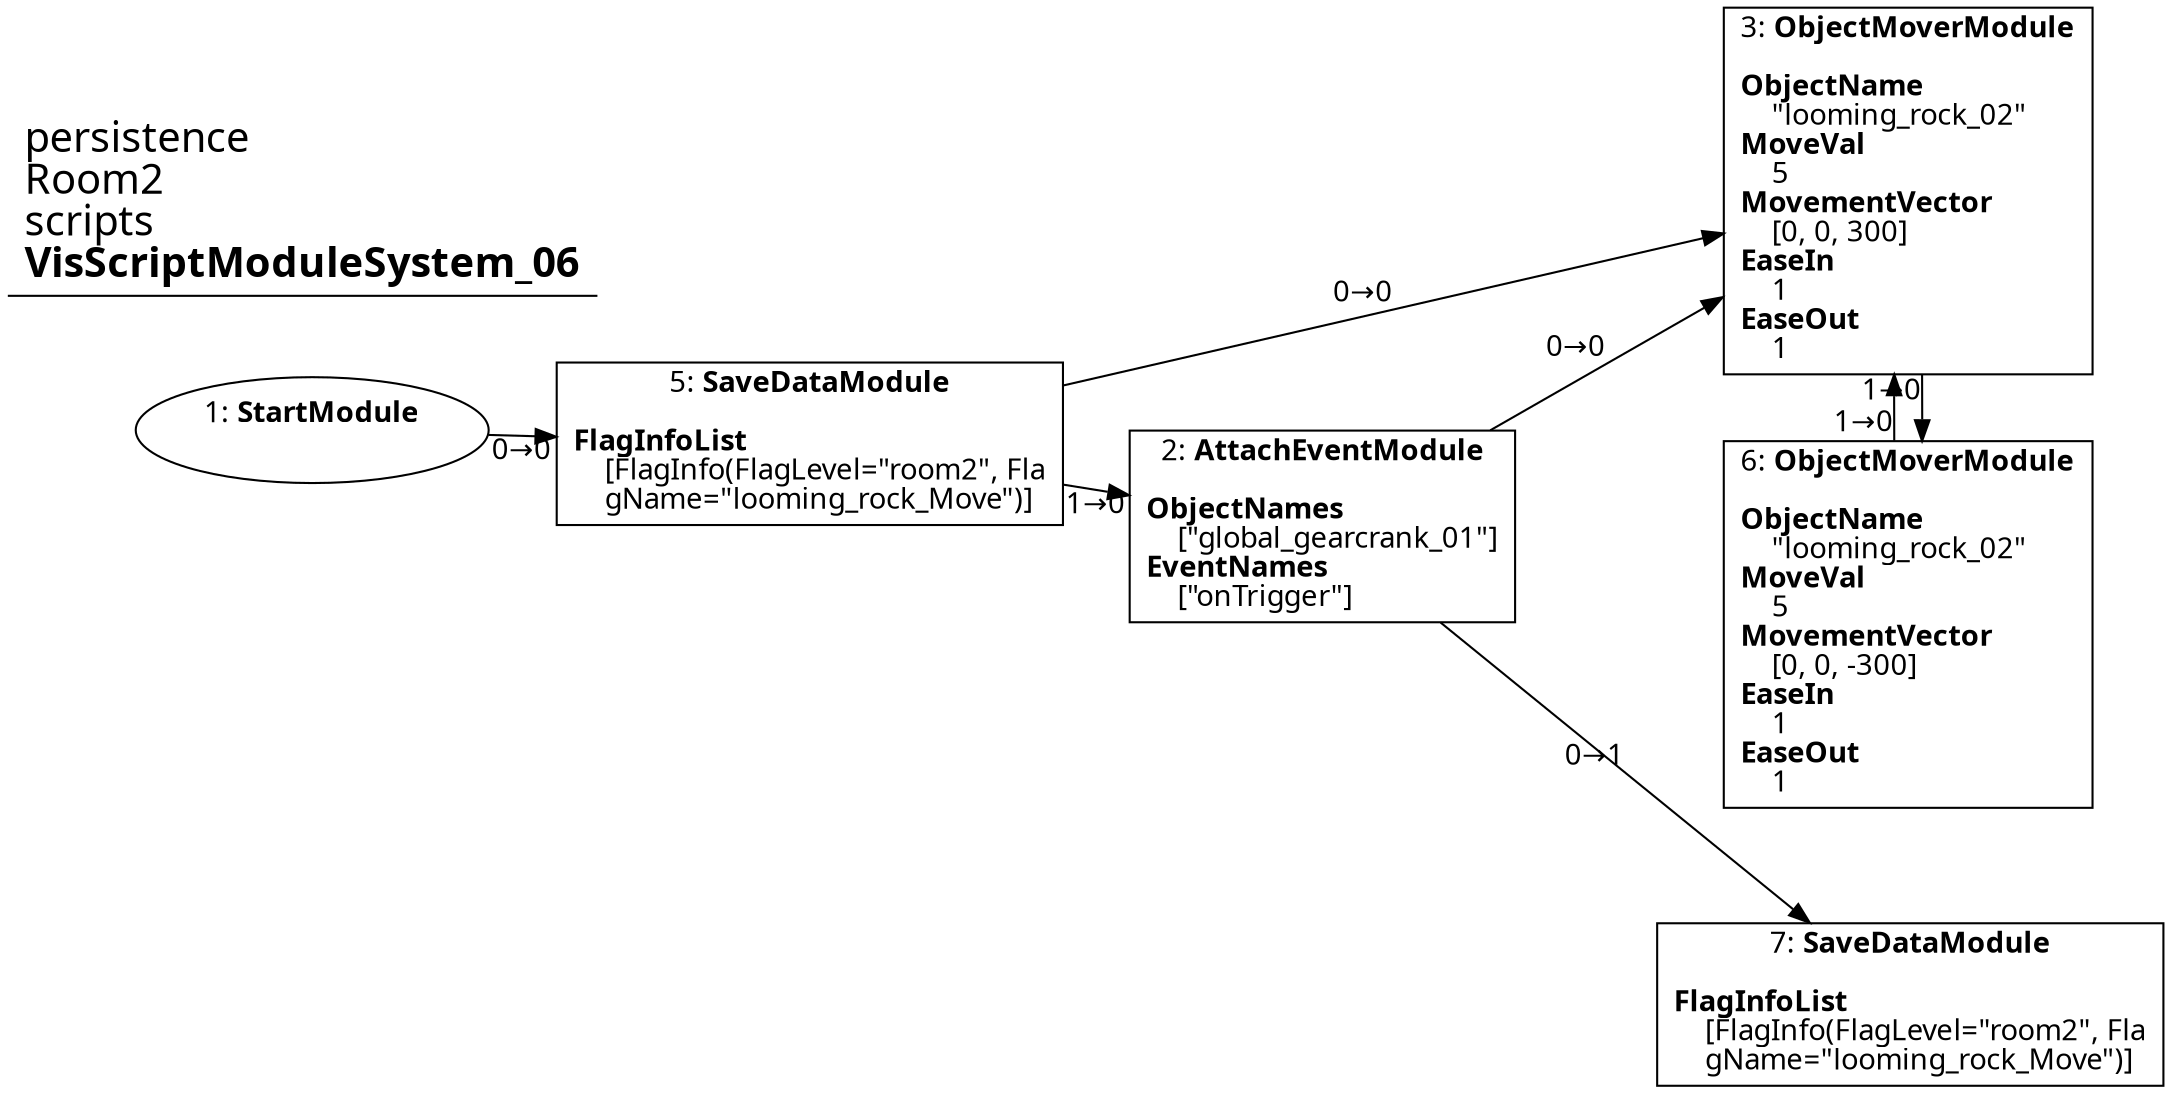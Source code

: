 digraph {
    layout = fdp;
    overlap = prism;
    sep = "+16";
    splines = spline;

    node [ shape = box ];

    graph [ fontname = "Segoe UI" ];
    node [ fontname = "Segoe UI" ];
    edge [ fontname = "Segoe UI" ];

    1 [ label = <1: <b>StartModule</b><br/><br/>> ];
    1 [ shape = oval ]
    1 [ pos = "-0.029000001,-0.22100002!" ];
    1 -> 5 [ label = "0→0" ];

    2 [ label = <2: <b>AttachEventModule</b><br/><br/><b>ObjectNames</b><br align="left"/>    [&quot;global_gearcrank_01&quot;]<br align="left"/><b>EventNames</b><br align="left"/>    [&quot;onTrigger&quot;]<br align="left"/>> ];
    2 [ pos = "0.39800003,-0.261!" ];
    2 -> 3 [ label = "0→0" ];
    2 -> 7 [ label = "0→1" ];

    3 [ label = <3: <b>ObjectMoverModule</b><br/><br/><b>ObjectName</b><br align="left"/>    &quot;looming_rock_02&quot;<br align="left"/><b>MoveVal</b><br align="left"/>    5<br align="left"/><b>MovementVector</b><br align="left"/>    [0, 0, 300]<br align="left"/><b>EaseIn</b><br align="left"/>    1<br align="left"/><b>EaseOut</b><br align="left"/>    1<br align="left"/>> ];
    3 [ pos = "0.703,-0.126!" ];
    3 -> 6 [ label = "1→0" ];

    5 [ label = <5: <b>SaveDataModule</b><br/><br/><b>FlagInfoList</b><br align="left"/>    [FlagInfo(FlagLevel=&quot;room2&quot;, Fla<br align="left"/>    gName=&quot;looming_rock_Move&quot;)]<br align="left"/>> ];
    5 [ pos = "0.15400001,-0.22100002!" ];
    5 -> 2 [ label = "1→0" ];
    5 -> 3 [ label = "0→0" ];

    6 [ label = <6: <b>ObjectMoverModule</b><br/><br/><b>ObjectName</b><br align="left"/>    &quot;looming_rock_02&quot;<br align="left"/><b>MoveVal</b><br align="left"/>    5<br align="left"/><b>MovementVector</b><br align="left"/>    [0, 0, -300]<br align="left"/><b>EaseIn</b><br align="left"/>    1<br align="left"/><b>EaseOut</b><br align="left"/>    1<br align="left"/>> ];
    6 [ pos = "0.703,-0.29700002!" ];
    6 -> 3 [ label = "1→0" ];

    7 [ label = <7: <b>SaveDataModule</b><br/><br/><b>FlagInfoList</b><br align="left"/>    [FlagInfo(FlagLevel=&quot;room2&quot;, Fla<br align="left"/>    gName=&quot;looming_rock_Move&quot;)]<br align="left"/>> ];
    7 [ pos = "0.70100003,-0.48000002!" ];

    title [ pos = "-0.030000001,-0.125!" ];
    title [ shape = underline ];
    title [ label = <<font point-size="20">persistence<br align="left"/>Room2<br align="left"/>scripts<br align="left"/><b>VisScriptModuleSystem_06</b><br align="left"/></font>> ];
}
